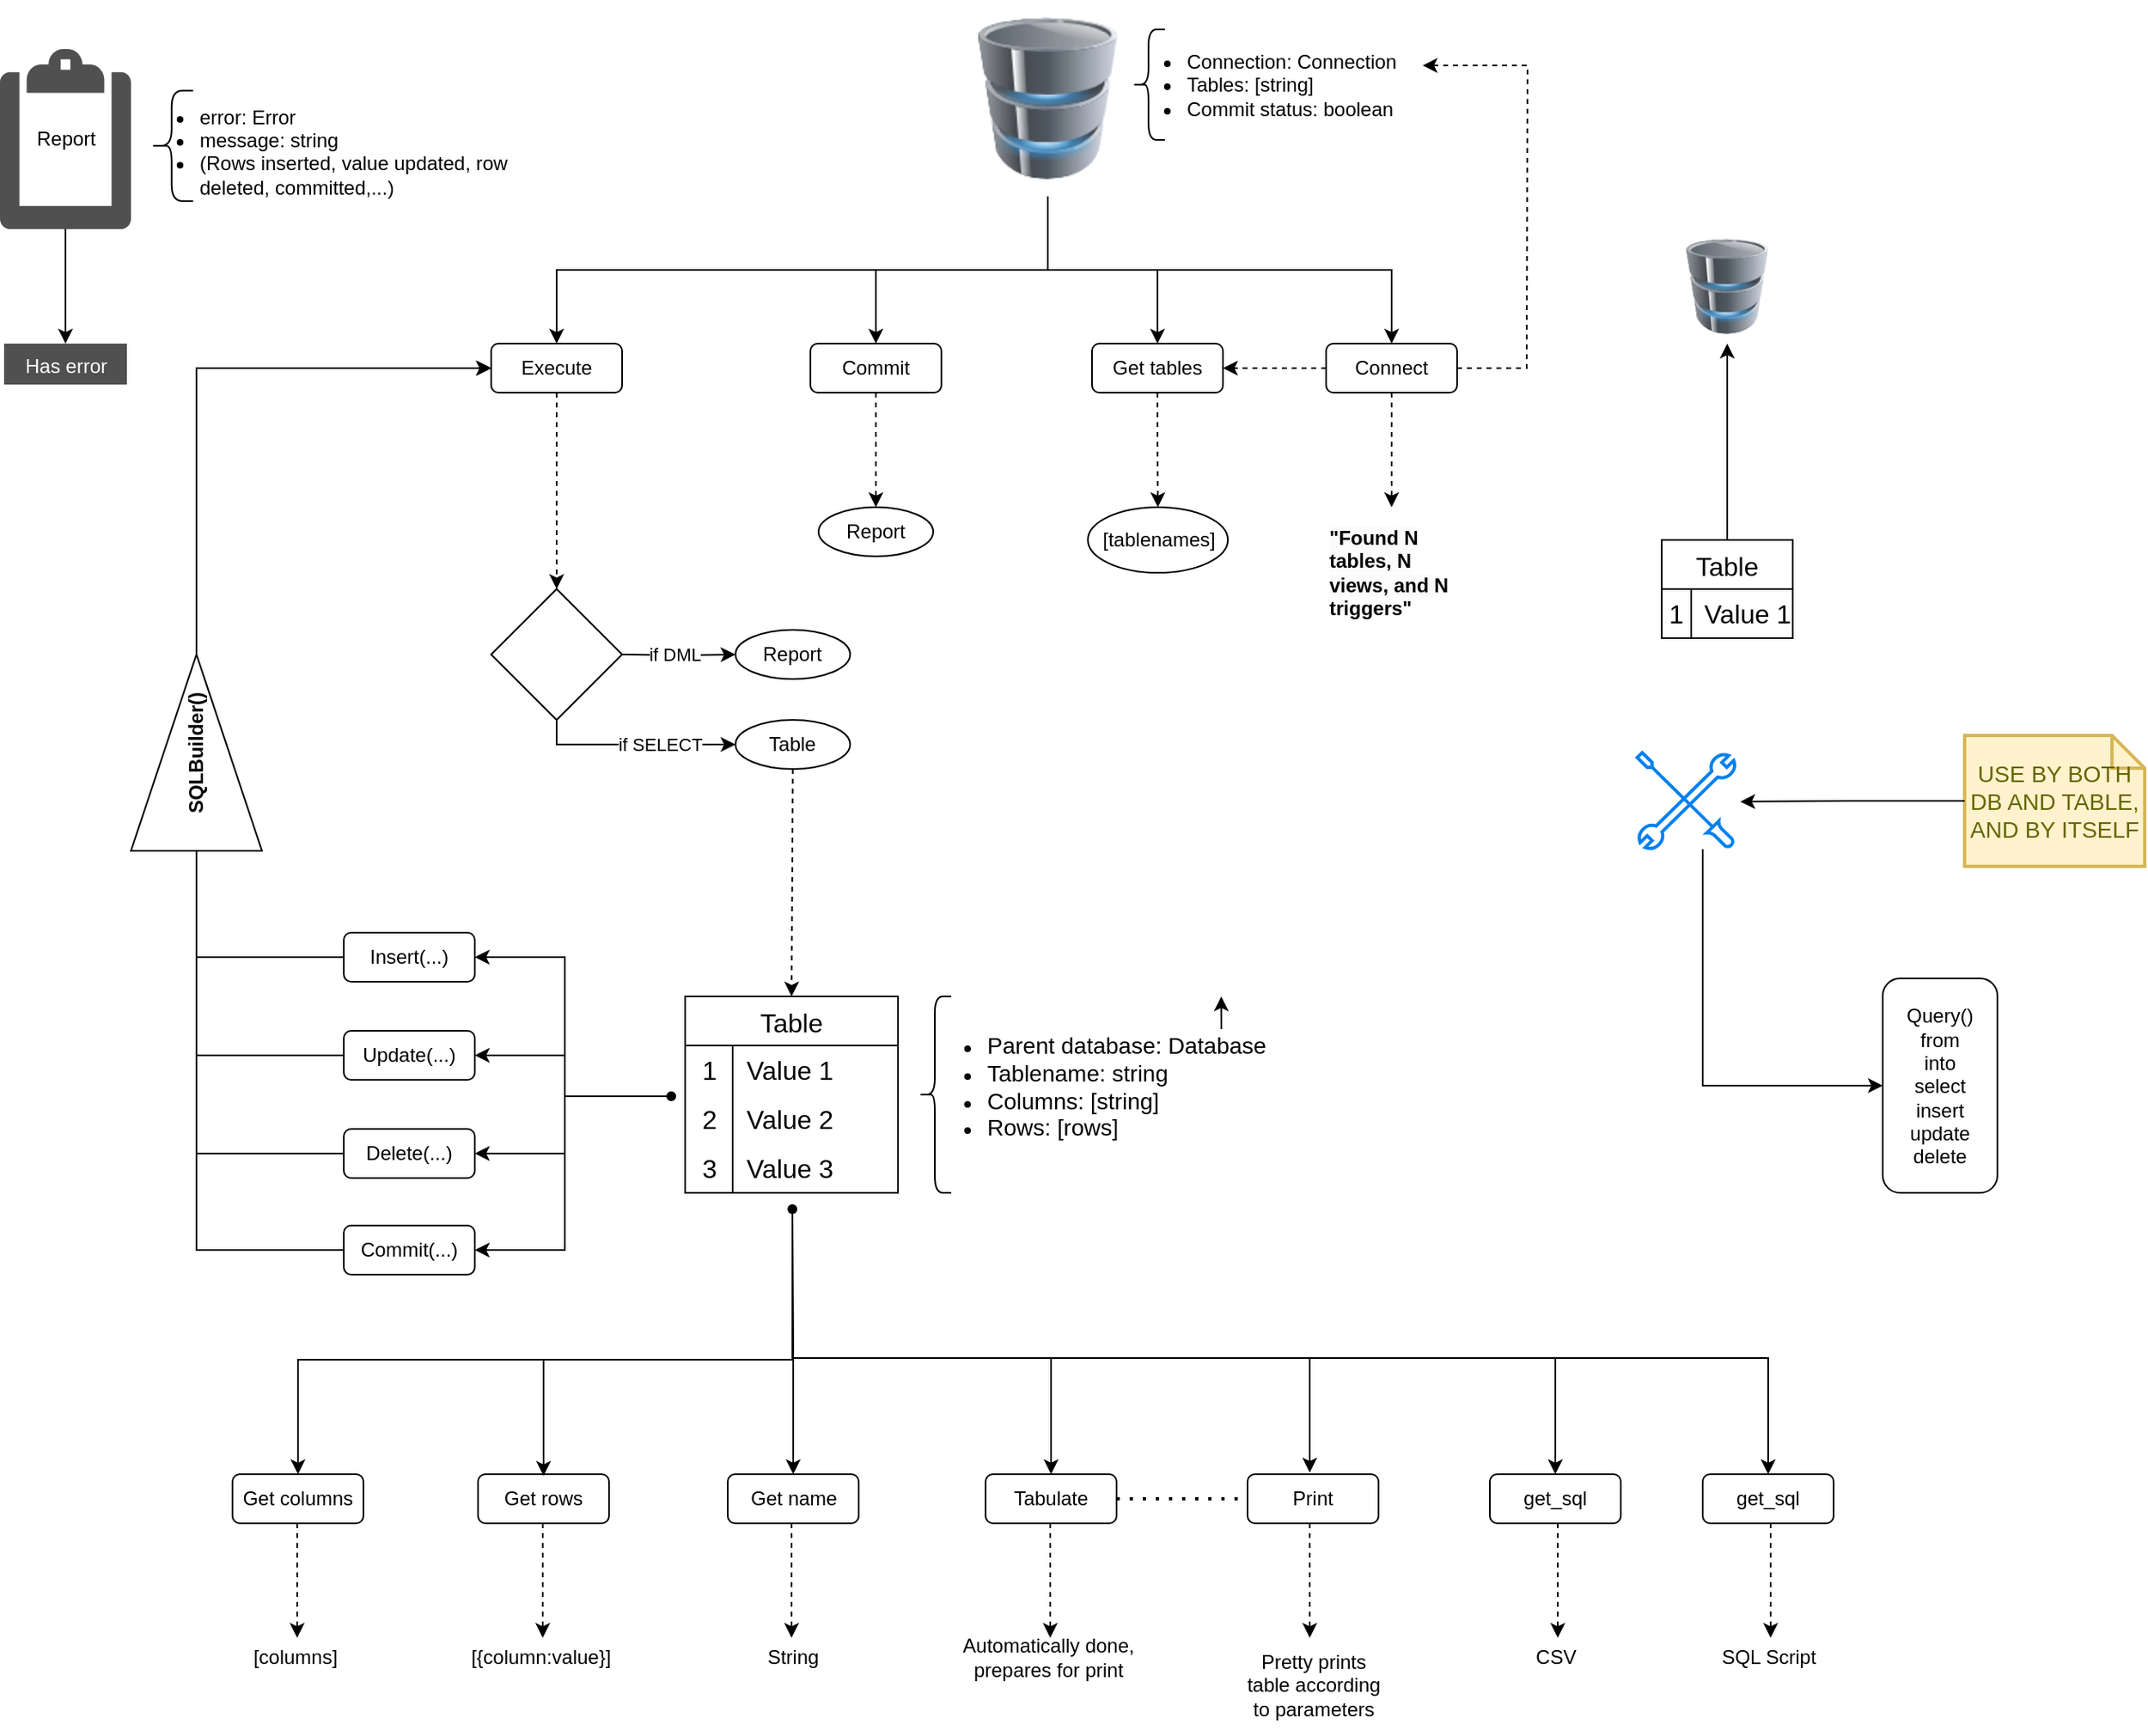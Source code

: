 <mxfile version="24.0.6" type="device">
  <diagram name="Page-1" id="BygURVxZExGxyJ_A_CrP">
    <mxGraphModel dx="2157" dy="1480" grid="1" gridSize="10" guides="1" tooltips="1" connect="1" arrows="1" fold="1" page="1" pageScale="1" pageWidth="850" pageHeight="1100" math="0" shadow="0">
      <root>
        <mxCell id="0" />
        <mxCell id="1" parent="0" />
        <mxCell id="cKcv-P_t8UrdQhBmYc3C-16" value="" style="edgeStyle=orthogonalEdgeStyle;rounded=0;orthogonalLoop=1;jettySize=auto;html=1;entryX=0.5;entryY=0;entryDx=0;entryDy=0;" edge="1" parent="1" target="cKcv-P_t8UrdQhBmYc3C-12">
          <mxGeometry relative="1" as="geometry">
            <mxPoint x="390" y="175" as="sourcePoint" />
            <mxPoint x="285" y="265" as="targetPoint" />
            <Array as="points">
              <mxPoint x="390" y="215" />
              <mxPoint x="285" y="215" />
            </Array>
          </mxGeometry>
        </mxCell>
        <mxCell id="cKcv-P_t8UrdQhBmYc3C-18" style="edgeStyle=orthogonalEdgeStyle;rounded=0;orthogonalLoop=1;jettySize=auto;html=1;exitX=0.5;exitY=1;exitDx=0;exitDy=0;entryX=0.5;entryY=0;entryDx=0;entryDy=0;" edge="1" parent="1" source="cKcv-P_t8UrdQhBmYc3C-1" target="cKcv-P_t8UrdQhBmYc3C-11">
          <mxGeometry relative="1" as="geometry" />
        </mxCell>
        <mxCell id="cKcv-P_t8UrdQhBmYc3C-19" style="edgeStyle=orthogonalEdgeStyle;rounded=0;orthogonalLoop=1;jettySize=auto;html=1;exitX=0.5;exitY=1;exitDx=0;exitDy=0;entryX=0.5;entryY=0;entryDx=0;entryDy=0;" edge="1" parent="1" source="cKcv-P_t8UrdQhBmYc3C-1" target="cKcv-P_t8UrdQhBmYc3C-10">
          <mxGeometry relative="1" as="geometry" />
        </mxCell>
        <mxCell id="cKcv-P_t8UrdQhBmYc3C-21" style="edgeStyle=orthogonalEdgeStyle;rounded=0;orthogonalLoop=1;jettySize=auto;html=1;exitX=0.5;exitY=1;exitDx=0;exitDy=0;entryX=0.5;entryY=0;entryDx=0;entryDy=0;" edge="1" parent="1" source="cKcv-P_t8UrdQhBmYc3C-1" target="cKcv-P_t8UrdQhBmYc3C-13">
          <mxGeometry relative="1" as="geometry" />
        </mxCell>
        <mxCell id="cKcv-P_t8UrdQhBmYc3C-1" value="" style="image;html=1;image=img/lib/clip_art/computers/Database_128x128.png" vertex="1" parent="1">
          <mxGeometry x="347.5" y="50" width="85" height="120" as="geometry" />
        </mxCell>
        <mxCell id="cKcv-P_t8UrdQhBmYc3C-10" value="Get tables" style="rounded=1;whiteSpace=wrap;html=1;" vertex="1" parent="1">
          <mxGeometry x="417" y="260" width="80" height="30" as="geometry" />
        </mxCell>
        <mxCell id="cKcv-P_t8UrdQhBmYc3C-11" value="Execute" style="rounded=1;whiteSpace=wrap;html=1;" vertex="1" parent="1">
          <mxGeometry x="50" y="260" width="80" height="30" as="geometry" />
        </mxCell>
        <mxCell id="cKcv-P_t8UrdQhBmYc3C-12" value="Commit" style="rounded=1;whiteSpace=wrap;html=1;" vertex="1" parent="1">
          <mxGeometry x="245" y="260" width="80" height="30" as="geometry" />
        </mxCell>
        <mxCell id="cKcv-P_t8UrdQhBmYc3C-13" value="Connect" style="rounded=1;whiteSpace=wrap;html=1;" vertex="1" parent="1">
          <mxGeometry x="560" y="260" width="80" height="30" as="geometry" />
        </mxCell>
        <mxCell id="cKcv-P_t8UrdQhBmYc3C-23" value="" style="html=1;labelBackgroundColor=#ffffff;startArrow=none;startFill=0;startSize=6;endArrow=classic;endFill=1;endSize=6;jettySize=auto;orthogonalLoop=1;strokeWidth=1;dashed=1;fontSize=14;rounded=0;exitX=1;exitY=0.5;exitDx=0;exitDy=0;entryX=1.016;entryY=0.35;entryDx=0;entryDy=0;entryPerimeter=0;" edge="1" parent="1" target="cKcv-P_t8UrdQhBmYc3C-94">
          <mxGeometry width="60" height="60" relative="1" as="geometry">
            <mxPoint x="640" y="275" as="sourcePoint" />
            <mxPoint x="622" y="90" as="targetPoint" />
            <Array as="points">
              <mxPoint x="682.5" y="275" />
              <mxPoint x="683" y="90" />
            </Array>
          </mxGeometry>
        </mxCell>
        <mxCell id="cKcv-P_t8UrdQhBmYc3C-25" value="" style="html=1;labelBackgroundColor=#ffffff;startArrow=none;startFill=0;startSize=6;endArrow=classic;endFill=1;endSize=6;jettySize=auto;orthogonalLoop=1;strokeWidth=1;dashed=1;fontSize=14;rounded=0;exitX=0.5;exitY=1;exitDx=0;exitDy=0;entryX=0.5;entryY=0;entryDx=0;entryDy=0;" edge="1" parent="1" source="cKcv-P_t8UrdQhBmYc3C-12" target="cKcv-P_t8UrdQhBmYc3C-29">
          <mxGeometry width="60" height="60" relative="1" as="geometry">
            <mxPoint x="498" y="285" as="sourcePoint" />
            <mxPoint x="308" y="360" as="targetPoint" />
            <Array as="points" />
          </mxGeometry>
        </mxCell>
        <mxCell id="cKcv-P_t8UrdQhBmYc3C-26" value="" style="html=1;labelBackgroundColor=#ffffff;startArrow=none;startFill=0;startSize=6;endArrow=classic;endFill=1;endSize=6;jettySize=auto;orthogonalLoop=1;strokeWidth=1;dashed=1;fontSize=14;rounded=0;exitX=0.5;exitY=1;exitDx=0;exitDy=0;entryX=0.5;entryY=0;entryDx=0;entryDy=0;" edge="1" parent="1" source="cKcv-P_t8UrdQhBmYc3C-11" target="cKcv-P_t8UrdQhBmYc3C-70">
          <mxGeometry width="60" height="60" relative="1" as="geometry">
            <mxPoint x="89.5" y="300" as="sourcePoint" />
            <mxPoint x="89.5" y="360" as="targetPoint" />
            <Array as="points" />
          </mxGeometry>
        </mxCell>
        <mxCell id="cKcv-P_t8UrdQhBmYc3C-29" value="Report" style="ellipse;whiteSpace=wrap;html=1;" vertex="1" parent="1">
          <mxGeometry x="250" y="360" width="70" height="30" as="geometry" />
        </mxCell>
        <mxCell id="cKcv-P_t8UrdQhBmYc3C-35" value="Get columns" style="rounded=1;whiteSpace=wrap;html=1;" vertex="1" parent="1">
          <mxGeometry x="-108" y="951" width="80" height="30" as="geometry" />
        </mxCell>
        <mxCell id="cKcv-P_t8UrdQhBmYc3C-55" value="" style="html=1;labelBackgroundColor=#ffffff;startArrow=none;startFill=0;startSize=6;endArrow=classic;endFill=1;endSize=6;jettySize=auto;orthogonalLoop=1;strokeWidth=1;dashed=1;fontSize=14;rounded=0;exitX=0.5;exitY=1;exitDx=0;exitDy=0;entryX=0.5;entryY=0;entryDx=0;entryDy=0;" edge="1" parent="1" source="cKcv-P_t8UrdQhBmYc3C-10" target="cKcv-P_t8UrdQhBmYc3C-155">
          <mxGeometry width="60" height="60" relative="1" as="geometry">
            <mxPoint x="327" y="30" as="sourcePoint" />
            <mxPoint x="457" y="370.0" as="targetPoint" />
            <Array as="points">
              <mxPoint x="457" y="320" />
            </Array>
          </mxGeometry>
        </mxCell>
        <mxCell id="cKcv-P_t8UrdQhBmYc3C-56" value="" style="image;html=1;image=img/lib/clip_art/computers/Database_128x128.png" vertex="1" parent="1">
          <mxGeometry x="780" y="190" width="50" height="70" as="geometry" />
        </mxCell>
        <mxCell id="cKcv-P_t8UrdQhBmYc3C-69" style="edgeStyle=orthogonalEdgeStyle;rounded=0;orthogonalLoop=1;jettySize=auto;html=1;exitX=0.5;exitY=0;exitDx=0;exitDy=0;entryX=0.5;entryY=1;entryDx=0;entryDy=0;" edge="1" parent="1" source="cKcv-P_t8UrdQhBmYc3C-57" target="cKcv-P_t8UrdQhBmYc3C-56">
          <mxGeometry relative="1" as="geometry" />
        </mxCell>
        <mxCell id="cKcv-P_t8UrdQhBmYc3C-57" value="Table" style="shape=table;startSize=30;container=1;collapsible=0;childLayout=tableLayout;fixedRows=1;rowLines=0;fontStyle=0;strokeColor=default;fontSize=16;" vertex="1" parent="1">
          <mxGeometry x="765" y="380" width="80" height="60" as="geometry" />
        </mxCell>
        <mxCell id="cKcv-P_t8UrdQhBmYc3C-58" value="" style="shape=tableRow;horizontal=0;startSize=0;swimlaneHead=0;swimlaneBody=0;top=0;left=0;bottom=0;right=0;collapsible=0;dropTarget=0;fillColor=none;points=[[0,0.5],[1,0.5]];portConstraint=eastwest;strokeColor=inherit;fontSize=16;" vertex="1" parent="cKcv-P_t8UrdQhBmYc3C-57">
          <mxGeometry y="30" width="80" height="30" as="geometry" />
        </mxCell>
        <mxCell id="cKcv-P_t8UrdQhBmYc3C-59" value="1" style="shape=partialRectangle;html=1;whiteSpace=wrap;connectable=0;fillColor=none;top=0;left=0;bottom=0;right=0;overflow=hidden;pointerEvents=1;strokeColor=inherit;fontSize=16;" vertex="1" parent="cKcv-P_t8UrdQhBmYc3C-58">
          <mxGeometry width="18" height="30" as="geometry">
            <mxRectangle width="18" height="30" as="alternateBounds" />
          </mxGeometry>
        </mxCell>
        <mxCell id="cKcv-P_t8UrdQhBmYc3C-60" value="Value 1" style="shape=partialRectangle;html=1;whiteSpace=wrap;connectable=0;fillColor=none;top=0;left=0;bottom=0;right=0;align=left;spacingLeft=6;overflow=hidden;strokeColor=inherit;fontSize=16;" vertex="1" parent="cKcv-P_t8UrdQhBmYc3C-58">
          <mxGeometry x="18" width="62" height="30" as="geometry">
            <mxRectangle width="62" height="30" as="alternateBounds" />
          </mxGeometry>
        </mxCell>
        <mxCell id="cKcv-P_t8UrdQhBmYc3C-72" value="" style="edgeStyle=orthogonalEdgeStyle;rounded=0;orthogonalLoop=1;jettySize=auto;html=1;exitX=0.5;exitY=1;exitDx=0;exitDy=0;" edge="1" parent="1" source="cKcv-P_t8UrdQhBmYc3C-70" target="cKcv-P_t8UrdQhBmYc3C-71">
          <mxGeometry relative="1" as="geometry">
            <mxPoint x="231.5" y="565" as="sourcePoint" />
            <Array as="points">
              <mxPoint x="90" y="505" />
            </Array>
          </mxGeometry>
        </mxCell>
        <mxCell id="cKcv-P_t8UrdQhBmYc3C-73" value="if SELECT" style="edgeLabel;html=1;align=center;verticalAlign=middle;resizable=0;points=[];" vertex="1" connectable="0" parent="cKcv-P_t8UrdQhBmYc3C-72">
          <mxGeometry x="-0.169" relative="1" as="geometry">
            <mxPoint x="26" as="offset" />
          </mxGeometry>
        </mxCell>
        <mxCell id="cKcv-P_t8UrdQhBmYc3C-75" style="edgeStyle=orthogonalEdgeStyle;rounded=0;orthogonalLoop=1;jettySize=auto;html=1;exitX=1;exitY=0.5;exitDx=0;exitDy=0;entryX=0;entryY=0.5;entryDx=0;entryDy=0;" edge="1" parent="1" target="cKcv-P_t8UrdQhBmYc3C-74">
          <mxGeometry relative="1" as="geometry">
            <mxPoint x="130" y="450" as="sourcePoint" />
            <mxPoint x="259" y="450" as="targetPoint" />
            <Array as="points" />
          </mxGeometry>
        </mxCell>
        <mxCell id="cKcv-P_t8UrdQhBmYc3C-77" value="if DML" style="edgeLabel;html=1;align=center;verticalAlign=middle;resizable=0;points=[];" vertex="1" connectable="0" parent="cKcv-P_t8UrdQhBmYc3C-75">
          <mxGeometry x="0.236" y="-4" relative="1" as="geometry">
            <mxPoint x="-11" y="-4" as="offset" />
          </mxGeometry>
        </mxCell>
        <mxCell id="cKcv-P_t8UrdQhBmYc3C-70" value="" style="rhombus;whiteSpace=wrap;html=1;" vertex="1" parent="1">
          <mxGeometry x="50" y="410" width="80" height="80" as="geometry" />
        </mxCell>
        <mxCell id="cKcv-P_t8UrdQhBmYc3C-71" value="Table" style="ellipse;whiteSpace=wrap;html=1;" vertex="1" parent="1">
          <mxGeometry x="199.25" y="490" width="70" height="30" as="geometry" />
        </mxCell>
        <mxCell id="cKcv-P_t8UrdQhBmYc3C-74" value="Report" style="ellipse;whiteSpace=wrap;html=1;" vertex="1" parent="1">
          <mxGeometry x="199.25" y="435" width="70" height="30" as="geometry" />
        </mxCell>
        <mxCell id="cKcv-P_t8UrdQhBmYc3C-80" value="" style="shape=curlyBracket;whiteSpace=wrap;html=1;rounded=1;labelPosition=left;verticalLabelPosition=middle;align=right;verticalAlign=middle;" vertex="1" parent="1">
          <mxGeometry x="311" y="659" width="20" height="120" as="geometry" />
        </mxCell>
        <mxCell id="cKcv-P_t8UrdQhBmYc3C-82" value="&lt;ul&gt;&lt;li&gt;&lt;font style=&quot;font-size: 14px;&quot;&gt;Parent database: Database&lt;/font&gt;&lt;/li&gt;&lt;li&gt;&lt;font style=&quot;font-size: 14px;&quot;&gt;Tablename: string&lt;/font&gt;&lt;/li&gt;&lt;li&gt;&lt;font style=&quot;font-size: 14px;&quot;&gt;Columns: [string]&lt;/font&gt;&lt;/li&gt;&lt;li&gt;&lt;font style=&quot;font-size: 14px;&quot;&gt;Rows: [rows]&lt;/font&gt;&lt;/li&gt;&lt;/ul&gt;" style="text;strokeColor=none;fillColor=none;html=1;whiteSpace=wrap;verticalAlign=middle;overflow=hidden;" vertex="1" parent="1">
          <mxGeometry x="311" y="649" width="225" height="130" as="geometry" />
        </mxCell>
        <mxCell id="cKcv-P_t8UrdQhBmYc3C-83" value="" style="endArrow=classic;html=1;rounded=0;entryX=0.822;entryY=0.077;entryDx=0;entryDy=0;entryPerimeter=0;" edge="1" parent="1" target="cKcv-P_t8UrdQhBmYc3C-82">
          <mxGeometry width="50" height="50" relative="1" as="geometry">
            <mxPoint x="496" y="679" as="sourcePoint" />
            <mxPoint x="546" y="629" as="targetPoint" />
          </mxGeometry>
        </mxCell>
        <mxCell id="cKcv-P_t8UrdQhBmYc3C-96" value="" style="html=1;labelBackgroundColor=#ffffff;startArrow=none;startFill=0;startSize=6;endArrow=classic;endFill=1;endSize=6;jettySize=auto;orthogonalLoop=1;strokeWidth=1;dashed=1;fontSize=14;rounded=0;exitX=0.5;exitY=1;exitDx=0;exitDy=0;entryX=0.5;entryY=0;entryDx=0;entryDy=0;" edge="1" parent="1" source="cKcv-P_t8UrdQhBmYc3C-71" target="cKcv-P_t8UrdQhBmYc3C-40">
          <mxGeometry width="60" height="60" relative="1" as="geometry">
            <mxPoint x="80" y="589" as="sourcePoint" />
            <mxPoint x="80" y="659" as="targetPoint" />
            <Array as="points" />
          </mxGeometry>
        </mxCell>
        <mxCell id="cKcv-P_t8UrdQhBmYc3C-98" value="" style="group" vertex="1" connectable="0" parent="1">
          <mxGeometry x="432.5" y="62.63" width="183.5" height="78.25" as="geometry" />
        </mxCell>
        <mxCell id="cKcv-P_t8UrdQhBmYc3C-84" value="" style="shape=curlyBracket;whiteSpace=wrap;html=1;rounded=1;labelPosition=left;verticalLabelPosition=middle;align=right;verticalAlign=middle;" vertex="1" parent="cKcv-P_t8UrdQhBmYc3C-98">
          <mxGeometry x="9" y="5.37" width="20" height="67.5" as="geometry" />
        </mxCell>
        <mxCell id="cKcv-P_t8UrdQhBmYc3C-94" value="&lt;ul&gt;&lt;li&gt;Connection: Connection&lt;/li&gt;&lt;li&gt;Tables: [string]&lt;/li&gt;&lt;li&gt;Commit status: boolean&lt;/li&gt;&lt;/ul&gt;" style="text;strokeColor=none;fillColor=none;html=1;whiteSpace=wrap;verticalAlign=middle;overflow=hidden;" vertex="1" parent="cKcv-P_t8UrdQhBmYc3C-98">
          <mxGeometry width="183.5" height="78.25" as="geometry" />
        </mxCell>
        <mxCell id="cKcv-P_t8UrdQhBmYc3C-107" value="Get rows" style="rounded=1;whiteSpace=wrap;html=1;" vertex="1" parent="1">
          <mxGeometry x="42" y="951" width="80" height="30" as="geometry" />
        </mxCell>
        <mxCell id="cKcv-P_t8UrdQhBmYc3C-108" value="Get name" style="rounded=1;whiteSpace=wrap;html=1;" vertex="1" parent="1">
          <mxGeometry x="194.5" y="951" width="80" height="30" as="geometry" />
        </mxCell>
        <mxCell id="cKcv-P_t8UrdQhBmYc3C-109" value="Tabulate" style="rounded=1;whiteSpace=wrap;html=1;" vertex="1" parent="1">
          <mxGeometry x="352" y="951" width="80" height="30" as="geometry" />
        </mxCell>
        <mxCell id="cKcv-P_t8UrdQhBmYc3C-110" value="Print" style="rounded=1;whiteSpace=wrap;html=1;" vertex="1" parent="1">
          <mxGeometry x="512" y="951" width="80" height="30" as="geometry" />
        </mxCell>
        <mxCell id="cKcv-P_t8UrdQhBmYc3C-111" style="edgeStyle=orthogonalEdgeStyle;rounded=0;orthogonalLoop=1;jettySize=auto;html=1;entryX=0.5;entryY=0;entryDx=0;entryDy=0;exitX=0.55;exitY=0.8;exitDx=0;exitDy=0;exitPerimeter=0;" edge="1" parent="1">
          <mxGeometry relative="1" as="geometry">
            <mxPoint x="234" y="789" as="sourcePoint" />
            <mxPoint x="234.5" y="951" as="targetPoint" />
            <Array as="points" />
          </mxGeometry>
        </mxCell>
        <mxCell id="cKcv-P_t8UrdQhBmYc3C-40" value="Table" style="shape=table;startSize=30;container=1;collapsible=0;childLayout=tableLayout;fixedRows=1;rowLines=0;fontStyle=0;strokeColor=default;fontSize=16;" vertex="1" parent="1">
          <mxGeometry x="168.5" y="659" width="130" height="120" as="geometry" />
        </mxCell>
        <mxCell id="cKcv-P_t8UrdQhBmYc3C-41" value="" style="shape=tableRow;horizontal=0;startSize=0;swimlaneHead=0;swimlaneBody=0;top=0;left=0;bottom=0;right=0;collapsible=0;dropTarget=0;fillColor=none;points=[[0,0.5],[1,0.5]];portConstraint=eastwest;strokeColor=inherit;fontSize=16;" vertex="1" parent="cKcv-P_t8UrdQhBmYc3C-40">
          <mxGeometry y="30" width="130" height="30" as="geometry" />
        </mxCell>
        <mxCell id="cKcv-P_t8UrdQhBmYc3C-42" value="1" style="shape=partialRectangle;html=1;whiteSpace=wrap;connectable=0;fillColor=none;top=0;left=0;bottom=0;right=0;overflow=hidden;pointerEvents=1;strokeColor=inherit;fontSize=16;" vertex="1" parent="cKcv-P_t8UrdQhBmYc3C-41">
          <mxGeometry width="29" height="30" as="geometry">
            <mxRectangle width="29" height="30" as="alternateBounds" />
          </mxGeometry>
        </mxCell>
        <mxCell id="cKcv-P_t8UrdQhBmYc3C-43" value="Value 1" style="shape=partialRectangle;html=1;whiteSpace=wrap;connectable=0;fillColor=none;top=0;left=0;bottom=0;right=0;align=left;spacingLeft=6;overflow=hidden;strokeColor=inherit;fontSize=16;" vertex="1" parent="cKcv-P_t8UrdQhBmYc3C-41">
          <mxGeometry x="29" width="101" height="30" as="geometry">
            <mxRectangle width="101" height="30" as="alternateBounds" />
          </mxGeometry>
        </mxCell>
        <mxCell id="cKcv-P_t8UrdQhBmYc3C-44" value="" style="shape=tableRow;horizontal=0;startSize=0;swimlaneHead=0;swimlaneBody=0;top=0;left=0;bottom=0;right=0;collapsible=0;dropTarget=0;fillColor=none;points=[[0,0.5],[1,0.5]];portConstraint=eastwest;strokeColor=inherit;fontSize=16;" vertex="1" parent="cKcv-P_t8UrdQhBmYc3C-40">
          <mxGeometry y="60" width="130" height="30" as="geometry" />
        </mxCell>
        <mxCell id="cKcv-P_t8UrdQhBmYc3C-45" value="2" style="shape=partialRectangle;html=1;whiteSpace=wrap;connectable=0;fillColor=none;top=0;left=0;bottom=0;right=0;overflow=hidden;strokeColor=inherit;fontSize=16;" vertex="1" parent="cKcv-P_t8UrdQhBmYc3C-44">
          <mxGeometry width="29" height="30" as="geometry">
            <mxRectangle width="29" height="30" as="alternateBounds" />
          </mxGeometry>
        </mxCell>
        <mxCell id="cKcv-P_t8UrdQhBmYc3C-46" value="Value 2" style="shape=partialRectangle;html=1;whiteSpace=wrap;connectable=0;fillColor=none;top=0;left=0;bottom=0;right=0;align=left;spacingLeft=6;overflow=hidden;strokeColor=inherit;fontSize=16;" vertex="1" parent="cKcv-P_t8UrdQhBmYc3C-44">
          <mxGeometry x="29" width="101" height="30" as="geometry">
            <mxRectangle width="101" height="30" as="alternateBounds" />
          </mxGeometry>
        </mxCell>
        <mxCell id="cKcv-P_t8UrdQhBmYc3C-47" value="" style="shape=tableRow;horizontal=0;startSize=0;swimlaneHead=0;swimlaneBody=0;top=0;left=0;bottom=0;right=0;collapsible=0;dropTarget=0;fillColor=none;points=[[0,0.5],[1,0.5]];portConstraint=eastwest;strokeColor=inherit;fontSize=16;" vertex="1" parent="cKcv-P_t8UrdQhBmYc3C-40">
          <mxGeometry y="90" width="130" height="30" as="geometry" />
        </mxCell>
        <mxCell id="cKcv-P_t8UrdQhBmYc3C-48" value="3" style="shape=partialRectangle;html=1;whiteSpace=wrap;connectable=0;fillColor=none;top=0;left=0;bottom=0;right=0;overflow=hidden;strokeColor=inherit;fontSize=16;" vertex="1" parent="cKcv-P_t8UrdQhBmYc3C-47">
          <mxGeometry width="29" height="30" as="geometry">
            <mxRectangle width="29" height="30" as="alternateBounds" />
          </mxGeometry>
        </mxCell>
        <mxCell id="cKcv-P_t8UrdQhBmYc3C-49" value="Value 3" style="shape=partialRectangle;html=1;whiteSpace=wrap;connectable=0;fillColor=none;top=0;left=0;bottom=0;right=0;align=left;spacingLeft=6;overflow=hidden;strokeColor=inherit;fontSize=16;" vertex="1" parent="cKcv-P_t8UrdQhBmYc3C-47">
          <mxGeometry x="29" width="101" height="30" as="geometry">
            <mxRectangle width="101" height="30" as="alternateBounds" />
          </mxGeometry>
        </mxCell>
        <mxCell id="cKcv-P_t8UrdQhBmYc3C-115" style="edgeStyle=orthogonalEdgeStyle;rounded=0;orthogonalLoop=1;jettySize=auto;html=1;entryX=0.5;entryY=0;entryDx=0;entryDy=0;" edge="1" parent="1">
          <mxGeometry relative="1" as="geometry">
            <mxPoint x="234" y="790" as="sourcePoint" />
            <mxPoint x="82" y="952" as="targetPoint" />
            <Array as="points">
              <mxPoint x="234" y="881" />
              <mxPoint x="82" y="881" />
            </Array>
          </mxGeometry>
        </mxCell>
        <mxCell id="cKcv-P_t8UrdQhBmYc3C-116" style="edgeStyle=orthogonalEdgeStyle;rounded=0;orthogonalLoop=1;jettySize=auto;html=1;entryX=0.5;entryY=0;entryDx=0;entryDy=0;" edge="1" parent="1" source="cKcv-P_t8UrdQhBmYc3C-113" target="cKcv-P_t8UrdQhBmYc3C-35">
          <mxGeometry relative="1" as="geometry">
            <mxPoint x="24.5" y="770" as="sourcePoint" />
            <mxPoint x="-277.5" y="941" as="targetPoint" />
            <Array as="points">
              <mxPoint x="234" y="881" />
              <mxPoint x="-68" y="881" />
            </Array>
          </mxGeometry>
        </mxCell>
        <mxCell id="cKcv-P_t8UrdQhBmYc3C-118" style="edgeStyle=orthogonalEdgeStyle;rounded=0;orthogonalLoop=1;jettySize=auto;html=1;entryX=0.5;entryY=0;entryDx=0;entryDy=0;" edge="1" parent="1" source="cKcv-P_t8UrdQhBmYc3C-113" target="cKcv-P_t8UrdQhBmYc3C-109">
          <mxGeometry relative="1" as="geometry">
            <Array as="points">
              <mxPoint x="234" y="880" />
              <mxPoint x="392" y="880" />
            </Array>
          </mxGeometry>
        </mxCell>
        <mxCell id="cKcv-P_t8UrdQhBmYc3C-169" style="edgeStyle=orthogonalEdgeStyle;rounded=0;orthogonalLoop=1;jettySize=auto;html=1;entryX=0.5;entryY=0;entryDx=0;entryDy=0;" edge="1" parent="1" source="cKcv-P_t8UrdQhBmYc3C-113" target="cKcv-P_t8UrdQhBmYc3C-163">
          <mxGeometry relative="1" as="geometry">
            <Array as="points">
              <mxPoint x="234" y="880" />
              <mxPoint x="700" y="880" />
            </Array>
          </mxGeometry>
        </mxCell>
        <mxCell id="cKcv-P_t8UrdQhBmYc3C-170" style="edgeStyle=orthogonalEdgeStyle;rounded=0;orthogonalLoop=1;jettySize=auto;html=1;" edge="1" parent="1" source="cKcv-P_t8UrdQhBmYc3C-113" target="cKcv-P_t8UrdQhBmYc3C-166">
          <mxGeometry relative="1" as="geometry">
            <Array as="points">
              <mxPoint x="234" y="880" />
              <mxPoint x="830" y="880" />
            </Array>
          </mxGeometry>
        </mxCell>
        <mxCell id="cKcv-P_t8UrdQhBmYc3C-113" value="" style="shape=waypoint;sketch=0;fillStyle=solid;size=6;pointerEvents=1;points=[];fillColor=none;resizable=0;rotatable=0;perimeter=centerPerimeter;snapToPoint=1;" vertex="1" parent="1">
          <mxGeometry x="224" y="779" width="20" height="20" as="geometry" />
        </mxCell>
        <mxCell id="cKcv-P_t8UrdQhBmYc3C-117" style="edgeStyle=orthogonalEdgeStyle;rounded=0;orthogonalLoop=1;jettySize=auto;html=1;" edge="1" parent="1">
          <mxGeometry relative="1" as="geometry">
            <mxPoint x="234" y="790" as="sourcePoint" />
            <mxPoint x="550" y="950" as="targetPoint" />
            <Array as="points">
              <mxPoint x="234" y="880" />
              <mxPoint x="550" y="880" />
            </Array>
          </mxGeometry>
        </mxCell>
        <mxCell id="cKcv-P_t8UrdQhBmYc3C-119" value="" style="html=1;labelBackgroundColor=#ffffff;startArrow=none;startFill=0;startSize=6;endArrow=classic;endFill=1;endSize=6;jettySize=auto;orthogonalLoop=1;strokeWidth=1;dashed=1;fontSize=14;rounded=0;exitX=0.5;exitY=1;exitDx=0;exitDy=0;" edge="1" parent="1">
          <mxGeometry width="60" height="60" relative="1" as="geometry">
            <mxPoint x="-68.5" y="981" as="sourcePoint" />
            <mxPoint x="-68.5" y="1051" as="targetPoint" />
            <Array as="points">
              <mxPoint x="-68.5" y="1011" />
            </Array>
          </mxGeometry>
        </mxCell>
        <mxCell id="cKcv-P_t8UrdQhBmYc3C-121" value="" style="html=1;labelBackgroundColor=#ffffff;startArrow=none;startFill=0;startSize=6;endArrow=classic;endFill=1;endSize=6;jettySize=auto;orthogonalLoop=1;strokeWidth=1;dashed=1;fontSize=14;rounded=0;exitX=0.5;exitY=1;exitDx=0;exitDy=0;" edge="1" parent="1">
          <mxGeometry width="60" height="60" relative="1" as="geometry">
            <mxPoint x="81.5" y="981" as="sourcePoint" />
            <mxPoint x="81.5" y="1051" as="targetPoint" />
            <Array as="points">
              <mxPoint x="81.5" y="1011" />
            </Array>
          </mxGeometry>
        </mxCell>
        <mxCell id="cKcv-P_t8UrdQhBmYc3C-122" value="" style="html=1;labelBackgroundColor=#ffffff;startArrow=none;startFill=0;startSize=6;endArrow=classic;endFill=1;endSize=6;jettySize=auto;orthogonalLoop=1;strokeWidth=1;dashed=1;fontSize=14;rounded=0;exitX=0.5;exitY=1;exitDx=0;exitDy=0;" edge="1" parent="1">
          <mxGeometry width="60" height="60" relative="1" as="geometry">
            <mxPoint x="233.5" y="981" as="sourcePoint" />
            <mxPoint x="233.5" y="1051" as="targetPoint" />
            <Array as="points">
              <mxPoint x="233.5" y="1011" />
            </Array>
          </mxGeometry>
        </mxCell>
        <mxCell id="cKcv-P_t8UrdQhBmYc3C-123" value="" style="html=1;labelBackgroundColor=#ffffff;startArrow=none;startFill=0;startSize=6;endArrow=classic;endFill=1;endSize=6;jettySize=auto;orthogonalLoop=1;strokeWidth=1;dashed=1;fontSize=14;rounded=0;exitX=0.5;exitY=1;exitDx=0;exitDy=0;" edge="1" parent="1">
          <mxGeometry width="60" height="60" relative="1" as="geometry">
            <mxPoint x="391.5" y="981" as="sourcePoint" />
            <mxPoint x="391.5" y="1051" as="targetPoint" />
            <Array as="points">
              <mxPoint x="391.5" y="1011" />
            </Array>
          </mxGeometry>
        </mxCell>
        <mxCell id="cKcv-P_t8UrdQhBmYc3C-124" value="" style="html=1;labelBackgroundColor=#ffffff;startArrow=none;startFill=0;startSize=6;endArrow=classic;endFill=1;endSize=6;jettySize=auto;orthogonalLoop=1;strokeWidth=1;dashed=1;fontSize=14;rounded=0;exitX=0.5;exitY=1;exitDx=0;exitDy=0;" edge="1" parent="1">
          <mxGeometry width="60" height="60" relative="1" as="geometry">
            <mxPoint x="550" y="981" as="sourcePoint" />
            <mxPoint x="550" y="1051" as="targetPoint" />
            <Array as="points">
              <mxPoint x="550" y="1011" />
            </Array>
          </mxGeometry>
        </mxCell>
        <mxCell id="cKcv-P_t8UrdQhBmYc3C-125" value="[columns]" style="text;html=1;align=center;verticalAlign=middle;resizable=0;points=[];autosize=1;strokeColor=none;fillColor=none;" vertex="1" parent="1">
          <mxGeometry x="-105" y="1048" width="70" height="30" as="geometry" />
        </mxCell>
        <mxCell id="cKcv-P_t8UrdQhBmYc3C-126" value="[{column:value}]" style="text;html=1;align=center;verticalAlign=middle;resizable=0;points=[];autosize=1;strokeColor=none;fillColor=none;" vertex="1" parent="1">
          <mxGeometry x="25" y="1048" width="110" height="30" as="geometry" />
        </mxCell>
        <mxCell id="cKcv-P_t8UrdQhBmYc3C-127" value="String" style="text;html=1;align=center;verticalAlign=middle;resizable=0;points=[];autosize=1;strokeColor=none;fillColor=none;" vertex="1" parent="1">
          <mxGeometry x="208.5" y="1048" width="50" height="30" as="geometry" />
        </mxCell>
        <mxCell id="cKcv-P_t8UrdQhBmYc3C-128" value="Automatically done,&lt;br&gt;prepares for print" style="text;html=1;align=center;verticalAlign=middle;resizable=0;points=[];autosize=1;strokeColor=none;fillColor=none;" vertex="1" parent="1">
          <mxGeometry x="325" y="1043" width="130" height="40" as="geometry" />
        </mxCell>
        <mxCell id="cKcv-P_t8UrdQhBmYc3C-130" value="Pretty prints&lt;br&gt;table according&lt;br&gt;to parameters" style="text;html=1;align=center;verticalAlign=middle;resizable=0;points=[];autosize=1;strokeColor=none;fillColor=none;" vertex="1" parent="1">
          <mxGeometry x="502" y="1050" width="100" height="60" as="geometry" />
        </mxCell>
        <mxCell id="cKcv-P_t8UrdQhBmYc3C-131" value="" style="endArrow=none;dashed=1;html=1;dashPattern=1 3;strokeWidth=2;rounded=0;entryX=0;entryY=0.5;entryDx=0;entryDy=0;exitX=1;exitY=0.5;exitDx=0;exitDy=0;" edge="1" parent="1" source="cKcv-P_t8UrdQhBmYc3C-109" target="cKcv-P_t8UrdQhBmYc3C-110">
          <mxGeometry width="50" height="50" relative="1" as="geometry">
            <mxPoint x="180" y="930" as="sourcePoint" />
            <mxPoint x="230" y="880" as="targetPoint" />
          </mxGeometry>
        </mxCell>
        <mxCell id="cKcv-P_t8UrdQhBmYc3C-150" style="edgeStyle=orthogonalEdgeStyle;rounded=0;orthogonalLoop=1;jettySize=auto;html=1;entryX=0;entryY=0.5;entryDx=0;entryDy=0;" edge="1" parent="1" source="cKcv-P_t8UrdQhBmYc3C-133" target="cKcv-P_t8UrdQhBmYc3C-11">
          <mxGeometry relative="1" as="geometry">
            <mxPoint x="-100" y="725" as="targetPoint" />
            <Array as="points">
              <mxPoint x="-130" y="635" />
              <mxPoint x="-130" y="275" />
            </Array>
          </mxGeometry>
        </mxCell>
        <mxCell id="cKcv-P_t8UrdQhBmYc3C-133" value="Insert(...)" style="rounded=1;whiteSpace=wrap;html=1;" vertex="1" parent="1">
          <mxGeometry x="-40" y="620" width="80" height="30" as="geometry" />
        </mxCell>
        <mxCell id="cKcv-P_t8UrdQhBmYc3C-147" value="" style="edgeStyle=orthogonalEdgeStyle;rounded=0;orthogonalLoop=1;jettySize=auto;html=1;entryX=0;entryY=0.5;entryDx=0;entryDy=0;" edge="1" parent="1" source="cKcv-P_t8UrdQhBmYc3C-134" target="cKcv-P_t8UrdQhBmYc3C-11">
          <mxGeometry relative="1" as="geometry">
            <mxPoint x="-180" y="710" as="targetPoint" />
            <Array as="points">
              <mxPoint x="-130" y="695" />
              <mxPoint x="-130" y="275" />
            </Array>
          </mxGeometry>
        </mxCell>
        <mxCell id="cKcv-P_t8UrdQhBmYc3C-134" value="Update(...)" style="rounded=1;whiteSpace=wrap;html=1;" vertex="1" parent="1">
          <mxGeometry x="-40" y="680" width="80" height="30" as="geometry" />
        </mxCell>
        <mxCell id="cKcv-P_t8UrdQhBmYc3C-148" value="" style="edgeStyle=orthogonalEdgeStyle;rounded=0;orthogonalLoop=1;jettySize=auto;html=1;entryX=0;entryY=0.5;entryDx=0;entryDy=0;" edge="1" parent="1" source="cKcv-P_t8UrdQhBmYc3C-135" target="cKcv-P_t8UrdQhBmYc3C-11">
          <mxGeometry relative="1" as="geometry">
            <mxPoint x="-100" y="725" as="targetPoint" />
            <Array as="points">
              <mxPoint x="-130" y="755" />
              <mxPoint x="-130" y="275" />
            </Array>
          </mxGeometry>
        </mxCell>
        <mxCell id="cKcv-P_t8UrdQhBmYc3C-135" value="Delete(...)" style="rounded=1;whiteSpace=wrap;html=1;" vertex="1" parent="1">
          <mxGeometry x="-40" y="740" width="80" height="30" as="geometry" />
        </mxCell>
        <mxCell id="cKcv-P_t8UrdQhBmYc3C-149" style="edgeStyle=orthogonalEdgeStyle;rounded=0;orthogonalLoop=1;jettySize=auto;html=1;entryX=0;entryY=0.5;entryDx=0;entryDy=0;" edge="1" parent="1" source="cKcv-P_t8UrdQhBmYc3C-136" target="cKcv-P_t8UrdQhBmYc3C-11">
          <mxGeometry relative="1" as="geometry">
            <mxPoint x="-100" y="725" as="targetPoint" />
            <Array as="points">
              <mxPoint x="-130" y="814" />
              <mxPoint x="-130" y="275" />
            </Array>
          </mxGeometry>
        </mxCell>
        <mxCell id="cKcv-P_t8UrdQhBmYc3C-136" value="Commit(...)" style="rounded=1;whiteSpace=wrap;html=1;" vertex="1" parent="1">
          <mxGeometry x="-40" y="799" width="80" height="30" as="geometry" />
        </mxCell>
        <mxCell id="cKcv-P_t8UrdQhBmYc3C-142" style="edgeStyle=orthogonalEdgeStyle;rounded=0;orthogonalLoop=1;jettySize=auto;html=1;entryX=1;entryY=0.5;entryDx=0;entryDy=0;" edge="1" parent="1" source="cKcv-P_t8UrdQhBmYc3C-141" target="cKcv-P_t8UrdQhBmYc3C-133">
          <mxGeometry relative="1" as="geometry" />
        </mxCell>
        <mxCell id="cKcv-P_t8UrdQhBmYc3C-143" style="edgeStyle=orthogonalEdgeStyle;rounded=0;orthogonalLoop=1;jettySize=auto;html=1;entryX=1;entryY=0.5;entryDx=0;entryDy=0;" edge="1" parent="1" source="cKcv-P_t8UrdQhBmYc3C-141" target="cKcv-P_t8UrdQhBmYc3C-134">
          <mxGeometry relative="1" as="geometry" />
        </mxCell>
        <mxCell id="cKcv-P_t8UrdQhBmYc3C-144" style="edgeStyle=orthogonalEdgeStyle;rounded=0;orthogonalLoop=1;jettySize=auto;html=1;entryX=1;entryY=0.5;entryDx=0;entryDy=0;" edge="1" parent="1" source="cKcv-P_t8UrdQhBmYc3C-141" target="cKcv-P_t8UrdQhBmYc3C-135">
          <mxGeometry relative="1" as="geometry" />
        </mxCell>
        <mxCell id="cKcv-P_t8UrdQhBmYc3C-145" style="edgeStyle=orthogonalEdgeStyle;rounded=0;orthogonalLoop=1;jettySize=auto;html=1;entryX=1;entryY=0.5;entryDx=0;entryDy=0;" edge="1" parent="1" source="cKcv-P_t8UrdQhBmYc3C-141" target="cKcv-P_t8UrdQhBmYc3C-136">
          <mxGeometry relative="1" as="geometry" />
        </mxCell>
        <mxCell id="cKcv-P_t8UrdQhBmYc3C-141" value="" style="shape=waypoint;sketch=0;fillStyle=solid;size=6;pointerEvents=1;points=[];fillColor=none;resizable=0;rotatable=0;perimeter=centerPerimeter;snapToPoint=1;" vertex="1" parent="1">
          <mxGeometry x="150" y="710" width="20" height="20" as="geometry" />
        </mxCell>
        <mxCell id="cKcv-P_t8UrdQhBmYc3C-154" value="" style="group" vertex="1" connectable="0" parent="1">
          <mxGeometry x="-250" y="80" width="320" height="205" as="geometry" />
        </mxCell>
        <mxCell id="cKcv-P_t8UrdQhBmYc3C-97" value="" style="group" vertex="1" connectable="0" parent="cKcv-P_t8UrdQhBmYc3C-154">
          <mxGeometry width="170" height="110" as="geometry" />
        </mxCell>
        <mxCell id="cKcv-P_t8UrdQhBmYc3C-78" value="" style="sketch=0;pointerEvents=1;shadow=0;dashed=0;html=1;strokeColor=none;fillColor=#505050;labelPosition=center;verticalLabelPosition=bottom;verticalAlign=top;outlineConnect=0;align=center;shape=mxgraph.office.concepts.clipboard;" vertex="1" parent="cKcv-P_t8UrdQhBmYc3C-97">
          <mxGeometry width="80" height="110" as="geometry" />
        </mxCell>
        <mxCell id="cKcv-P_t8UrdQhBmYc3C-79" value="Report" style="text;html=1;align=center;verticalAlign=middle;resizable=0;points=[];autosize=1;strokeColor=none;fillColor=none;" vertex="1" parent="cKcv-P_t8UrdQhBmYc3C-97">
          <mxGeometry x="10" y="40" width="60" height="30" as="geometry" />
        </mxCell>
        <mxCell id="cKcv-P_t8UrdQhBmYc3C-99" value="" style="group" vertex="1" connectable="0" parent="cKcv-P_t8UrdQhBmYc3C-154">
          <mxGeometry x="80" y="20" width="240" height="78.25" as="geometry" />
        </mxCell>
        <mxCell id="cKcv-P_t8UrdQhBmYc3C-100" value="" style="shape=curlyBracket;whiteSpace=wrap;html=1;rounded=1;labelPosition=left;verticalLabelPosition=middle;align=right;verticalAlign=middle;" vertex="1" parent="cKcv-P_t8UrdQhBmYc3C-99">
          <mxGeometry x="11.771" y="5.37" width="26.158" height="67.5" as="geometry" />
        </mxCell>
        <mxCell id="cKcv-P_t8UrdQhBmYc3C-101" value="&lt;ul&gt;&lt;li&gt;error: Error&lt;/li&gt;&lt;li&gt;message: string&lt;/li&gt;&lt;li&gt;(Rows inserted, value updated, row deleted, committed,...)&lt;/li&gt;&lt;/ul&gt;" style="text;strokeColor=none;fillColor=none;html=1;whiteSpace=wrap;verticalAlign=middle;overflow=hidden;" vertex="1" parent="cKcv-P_t8UrdQhBmYc3C-99">
          <mxGeometry width="240" height="78.25" as="geometry" />
        </mxCell>
        <mxCell id="cKcv-P_t8UrdQhBmYc3C-102" value="&lt;font color=&quot;#ffffff&quot;&gt;Has error&lt;/font&gt;" style="whiteSpace=wrap;html=1;verticalAlign=top;fillColor=#505050;strokeColor=none;sketch=0;pointerEvents=1;shadow=0;dashed=0;" vertex="1" parent="cKcv-P_t8UrdQhBmYc3C-154">
          <mxGeometry x="2.5" y="180" width="75" height="25" as="geometry" />
        </mxCell>
        <mxCell id="cKcv-P_t8UrdQhBmYc3C-103" value="" style="edgeStyle=orthogonalEdgeStyle;rounded=0;orthogonalLoop=1;jettySize=auto;html=1;" edge="1" parent="cKcv-P_t8UrdQhBmYc3C-154" source="cKcv-P_t8UrdQhBmYc3C-78" target="cKcv-P_t8UrdQhBmYc3C-102">
          <mxGeometry relative="1" as="geometry" />
        </mxCell>
        <mxCell id="cKcv-P_t8UrdQhBmYc3C-155" value="[tablenames]" style="ellipse;whiteSpace=wrap;html=1;" vertex="1" parent="1">
          <mxGeometry x="414.5" y="360" width="85.5" height="40" as="geometry" />
        </mxCell>
        <mxCell id="cKcv-P_t8UrdQhBmYc3C-157" value="" style="html=1;labelBackgroundColor=#ffffff;startArrow=none;startFill=0;startSize=6;endArrow=classic;endFill=1;endSize=6;jettySize=auto;orthogonalLoop=1;strokeWidth=1;dashed=1;fontSize=14;rounded=0;exitX=0;exitY=0.5;exitDx=0;exitDy=0;entryX=1;entryY=0.5;entryDx=0;entryDy=0;" edge="1" parent="1" source="cKcv-P_t8UrdQhBmYc3C-13" target="cKcv-P_t8UrdQhBmYc3C-10">
          <mxGeometry width="60" height="60" relative="1" as="geometry">
            <mxPoint x="650" y="285" as="sourcePoint" />
            <mxPoint x="629" y="100" as="targetPoint" />
            <Array as="points" />
          </mxGeometry>
        </mxCell>
        <mxCell id="cKcv-P_t8UrdQhBmYc3C-159" value="" style="html=1;labelBackgroundColor=#ffffff;startArrow=none;startFill=0;startSize=6;endArrow=classic;endFill=1;endSize=6;jettySize=auto;orthogonalLoop=1;strokeWidth=1;dashed=1;fontSize=14;rounded=0;exitX=0.5;exitY=1;exitDx=0;exitDy=0;" edge="1" parent="1" source="cKcv-P_t8UrdQhBmYc3C-13">
          <mxGeometry width="60" height="60" relative="1" as="geometry">
            <mxPoint x="570" y="285" as="sourcePoint" />
            <mxPoint x="600" y="360" as="targetPoint" />
            <Array as="points" />
          </mxGeometry>
        </mxCell>
        <mxCell id="cKcv-P_t8UrdQhBmYc3C-160" value="&lt;span style=&quot;color: rgb(0, 0, 0); font-family: Helvetica; font-size: 12px; font-style: normal; font-variant-ligatures: normal; font-variant-caps: normal; letter-spacing: normal; orphans: 2; text-align: center; text-indent: 0px; text-transform: none; widows: 2; word-spacing: 0px; -webkit-text-stroke-width: 0px; white-space: normal; background-color: rgb(251, 251, 251); text-decoration-thickness: initial; text-decoration-style: initial; text-decoration-color: initial; float: none; display: inline !important;&quot;&gt;&lt;b&gt;&quot;Found N tables, N views, and&amp;nbsp;&lt;/b&gt;&lt;/span&gt;&lt;b style=&quot;text-align: center;&quot;&gt;N triggers&quot;&lt;/b&gt;" style="text;whiteSpace=wrap;html=1;" vertex="1" parent="1">
          <mxGeometry x="560" y="365" width="80" height="70" as="geometry" />
        </mxCell>
        <mxCell id="cKcv-P_t8UrdQhBmYc3C-161" value="&lt;b&gt;SQLBuilder()&lt;/b&gt;" style="triangle;whiteSpace=wrap;html=1;direction=east;rotation=-90;" vertex="1" parent="1">
          <mxGeometry x="-190" y="470" width="120" height="80" as="geometry" />
        </mxCell>
        <mxCell id="cKcv-P_t8UrdQhBmYc3C-163" value="get_sql" style="rounded=1;whiteSpace=wrap;html=1;" vertex="1" parent="1">
          <mxGeometry x="660" y="951" width="80" height="30" as="geometry" />
        </mxCell>
        <mxCell id="cKcv-P_t8UrdQhBmYc3C-164" value="" style="html=1;labelBackgroundColor=#ffffff;startArrow=none;startFill=0;startSize=6;endArrow=classic;endFill=1;endSize=6;jettySize=auto;orthogonalLoop=1;strokeWidth=1;dashed=1;fontSize=14;rounded=0;exitX=0.5;exitY=1;exitDx=0;exitDy=0;" edge="1" parent="1">
          <mxGeometry width="60" height="60" relative="1" as="geometry">
            <mxPoint x="701.5" y="981" as="sourcePoint" />
            <mxPoint x="701.5" y="1051" as="targetPoint" />
            <Array as="points">
              <mxPoint x="701.5" y="1011" />
            </Array>
          </mxGeometry>
        </mxCell>
        <mxCell id="cKcv-P_t8UrdQhBmYc3C-165" value="CSV" style="text;html=1;align=center;verticalAlign=middle;resizable=0;points=[];autosize=1;strokeColor=none;fillColor=none;" vertex="1" parent="1">
          <mxGeometry x="675" y="1048" width="50" height="30" as="geometry" />
        </mxCell>
        <mxCell id="cKcv-P_t8UrdQhBmYc3C-166" value="get_sql" style="rounded=1;whiteSpace=wrap;html=1;" vertex="1" parent="1">
          <mxGeometry x="790" y="951" width="80" height="30" as="geometry" />
        </mxCell>
        <mxCell id="cKcv-P_t8UrdQhBmYc3C-167" value="" style="html=1;labelBackgroundColor=#ffffff;startArrow=none;startFill=0;startSize=6;endArrow=classic;endFill=1;endSize=6;jettySize=auto;orthogonalLoop=1;strokeWidth=1;dashed=1;fontSize=14;rounded=0;exitX=0.5;exitY=1;exitDx=0;exitDy=0;" edge="1" parent="1">
          <mxGeometry width="60" height="60" relative="1" as="geometry">
            <mxPoint x="831.5" y="981" as="sourcePoint" />
            <mxPoint x="831.5" y="1051" as="targetPoint" />
            <Array as="points">
              <mxPoint x="831.5" y="1011" />
            </Array>
          </mxGeometry>
        </mxCell>
        <mxCell id="cKcv-P_t8UrdQhBmYc3C-168" value="SQL Script" style="text;html=1;align=center;verticalAlign=middle;resizable=0;points=[];autosize=1;strokeColor=none;fillColor=none;" vertex="1" parent="1">
          <mxGeometry x="790" y="1048" width="80" height="30" as="geometry" />
        </mxCell>
        <mxCell id="cKcv-P_t8UrdQhBmYc3C-178" style="edgeStyle=orthogonalEdgeStyle;rounded=0;orthogonalLoop=1;jettySize=auto;html=1;entryX=0;entryY=0.5;entryDx=0;entryDy=0;" edge="1" parent="1" source="cKcv-P_t8UrdQhBmYc3C-174" target="cKcv-P_t8UrdQhBmYc3C-175">
          <mxGeometry relative="1" as="geometry">
            <Array as="points">
              <mxPoint x="790" y="713" />
            </Array>
          </mxGeometry>
        </mxCell>
        <mxCell id="cKcv-P_t8UrdQhBmYc3C-174" value="" style="html=1;verticalLabelPosition=bottom;align=center;labelBackgroundColor=#ffffff;verticalAlign=top;strokeWidth=2;strokeColor=#0080F0;shadow=0;dashed=0;shape=mxgraph.ios7.icons.tools;pointerEvents=1" vertex="1" parent="1">
          <mxGeometry x="750" y="510" width="60" height="59" as="geometry" />
        </mxCell>
        <mxCell id="cKcv-P_t8UrdQhBmYc3C-175" value="Query()&lt;div&gt;from&lt;/div&gt;&lt;div&gt;into&lt;/div&gt;&lt;div&gt;select&lt;/div&gt;&lt;div&gt;insert&lt;/div&gt;&lt;div&gt;update&lt;/div&gt;&lt;div&gt;delete&lt;/div&gt;" style="rounded=1;whiteSpace=wrap;html=1;" vertex="1" parent="1">
          <mxGeometry x="900" y="648" width="70" height="131" as="geometry" />
        </mxCell>
        <mxCell id="cKcv-P_t8UrdQhBmYc3C-176" value="USE BY BOTH DB AND TABLE, AND BY ITSELF" style="shape=note;strokeWidth=2;fontSize=14;size=20;whiteSpace=wrap;html=1;fillColor=#fff2cc;strokeColor=#d6b656;fontColor=#666600;" vertex="1" parent="1">
          <mxGeometry x="950" y="499.5" width="110.0" height="80" as="geometry" />
        </mxCell>
        <mxCell id="cKcv-P_t8UrdQhBmYc3C-177" style="edgeStyle=orthogonalEdgeStyle;rounded=0;orthogonalLoop=1;jettySize=auto;html=1;entryX=1.05;entryY=0.508;entryDx=0;entryDy=0;entryPerimeter=0;" edge="1" parent="1" source="cKcv-P_t8UrdQhBmYc3C-176" target="cKcv-P_t8UrdQhBmYc3C-174">
          <mxGeometry relative="1" as="geometry" />
        </mxCell>
      </root>
    </mxGraphModel>
  </diagram>
</mxfile>
